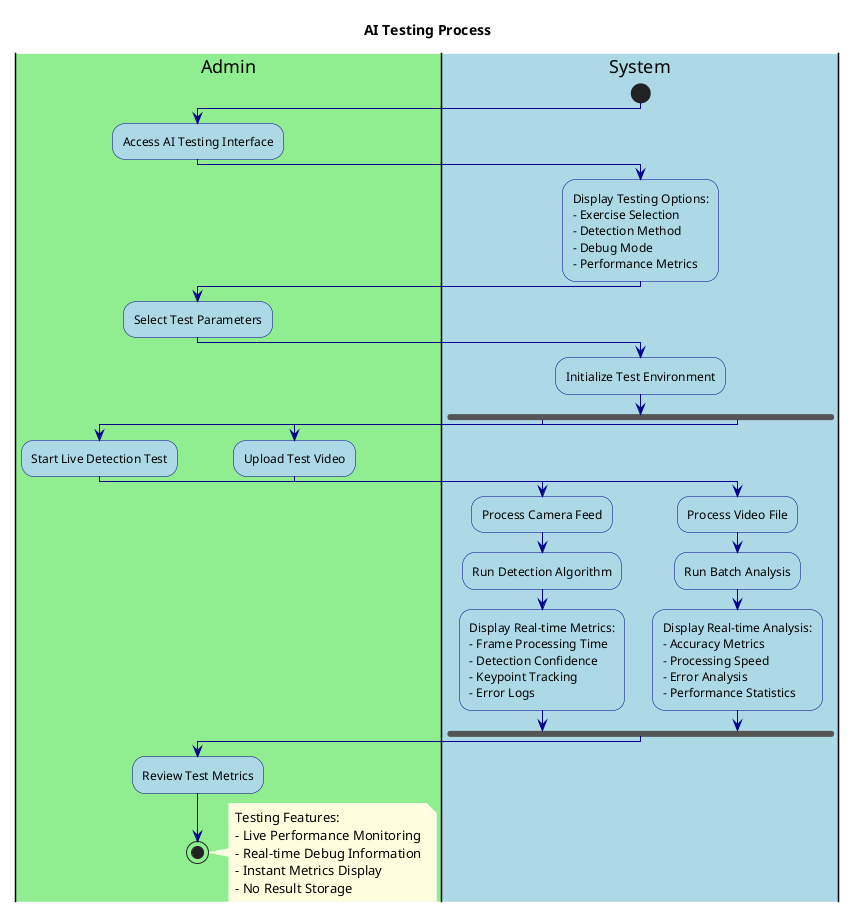 @startuml AITesting

' Styling
skinparam backgroundColor white
skinparam activity {
    BackgroundColor LightBlue
    BorderColor DarkBlue
    FontColor Black
}
skinparam arrow {
    Color DarkBlue
    FontColor Black
}
skinparam note {
    BackgroundColor LightYellow
    BorderColor DarkYellow
    FontColor Black
}

title AI Testing Process

|#LightGreen|Admin|
|#LightBlue|System|

start

|Admin|
:Access AI Testing Interface;

|System|
:Display Testing Options:
- Exercise Selection
- Detection Method
- Debug Mode
- Performance Metrics;

|Admin|
:Select Test Parameters;

|System|
:Initialize Test Environment;

fork
  |Admin|
  :Start Live Detection Test;
  
  |System|
  :Process Camera Feed;
  :Run Detection Algorithm;
  :Display Real-time Metrics:
  - Frame Processing Time
  - Detection Confidence
  - Keypoint Tracking
  - Error Logs;
fork again
  |Admin|
  :Upload Test Video;
  
  |System|
  :Process Video File;
  :Run Batch Analysis;
  :Display Real-time Analysis:
  - Accuracy Metrics
  - Processing Speed
  - Error Analysis
  - Performance Statistics;
end fork

|Admin|
:Review Test Metrics;

stop

note right
  Testing Features:
  - Live Performance Monitoring
  - Real-time Debug Information
  - Instant Metrics Display
  - No Result Storage
end note

@enduml 